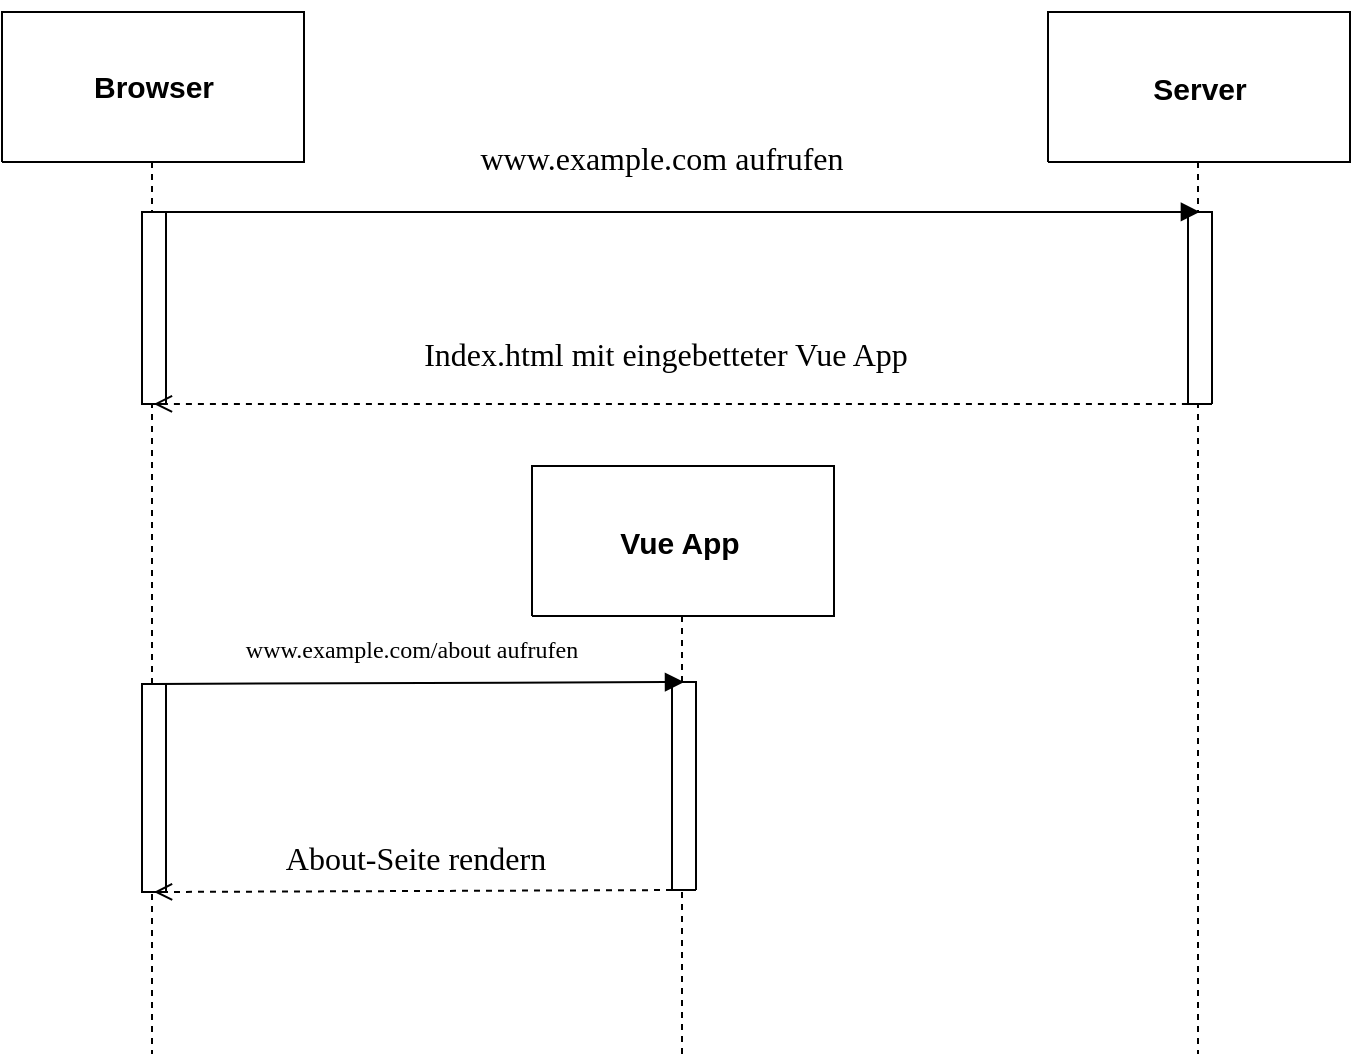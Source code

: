 <mxfile version="15.8.7" type="device"><diagram name="Zeichenblatt-1" id="Zeichenblatt-1"><mxGraphModel dx="918" dy="714" grid="1" gridSize="10" guides="1" tooltips="1" connect="1" arrows="1" fold="1" page="1" pageScale="1" pageWidth="827" pageHeight="1169" math="0" shadow="0"><root><mxCell id="0"/><mxCell id="1" value="Verbinder" parent="0"/><mxCell id="2" style="vsdxID=2;fillColor=#FFFFFF;gradientColor=none;shape=stencil(nZBLDoAgDERP0z3SIyjew0SURgSD+Lu9kMZoXLhwN9O+tukAlrNpJg1SzDH4QW/URgNYgZTkjA4UkwJUgGXng+6DX1zLfmoymdXo17xh5zmRJ6Q42BWCfc2oJfdAr+Yv+AP9Cb7OJ3H/2JG1HNGz/84klThPVCc=);labelBackgroundColor=none;rounded=0;html=1;whiteSpace=wrap;fontSize=14;" parent="1" vertex="1"><mxGeometry x="75" y="25" width="151" height="75" as="geometry"/></mxCell><mxCell id="3" style="vsdxID=3;fillColor=#FFFFFF;gradientColor=none;shape=stencil(nZBLDoAgDERP0z3SIyjew0SURgSD+Lu9kMZoXLhwN9O+tukAlrNpJg1SzDH4QW/URgNYgZTkjA4UkwJUgGXng+6DX1zLfmoymdXo17xh5zmRJ6Q42BWCfc2oJfdAr+Yv+AP9Cb7OJ3H/2JG1HNGz/84klThPVCc=);labelBackgroundColor=none;rounded=0;html=1;whiteSpace=wrap;" parent="2" vertex="1"><mxGeometry x="39" y="19" width="72" height="36" as="geometry"/></mxCell><mxCell id="4" style="vsdxID=4;fillColor=#FFFFFF;gradientColor=none;shape=stencil(1VFBDsIgEHwNRxKE+IJa/7GxSyFiaRa07e+FLImtB+/eZnZmdgkjTJcczCi0SpniHRc/ZCfMRWjtJ4fkc0HC9MJ0NhKOFJ/TwHyG6qzoEV91w8q5s6oRrTamJ8X8yl6gW9GoeZuVtgP9vUitElafJMUM2cfpEA1AI8pyRNoAYwuylBbEeTf+h2cV8Plm60Pglvb6dy1lxJWa/g0=);labelBackgroundColor=none;rounded=0;html=1;whiteSpace=wrap;" parent="2" vertex="1"><mxGeometry x="63" y="-5" width="24" height="1" as="geometry"/></mxCell><mxCell id="5" style="vsdxID=6;edgeStyle=none;dashed=1;startArrow=none;endArrow=none;startSize=5;endSize=5;spacingTop=0;spacingBottom=0;spacingLeft=0;spacingRight=0;verticalAlign=middle;html=1;labelBackgroundColor=#ffffff;rounded=0;" parent="2" edge="1"><mxGeometry relative="1" as="geometry"><Array as="points"/><mxPoint x="75" y="75" as="sourcePoint"/><mxPoint x="75" y="521" as="targetPoint"/></mxGeometry></mxCell><mxCell id="6" value="&lt;font style=&quot;font-size:16px;font-family:Calibri;color:#000000;direction:ltr;letter-spacing:0px;line-height:120%;opacity:1&quot;&gt;&lt;b&gt;Browser&lt;br/&gt;&lt;/b&gt;&lt;/font&gt;" style="text;vsdxID=2;fillColor=none;gradientColor=none;labelBackgroundColor=none;rounded=0;html=1;whiteSpace=wrap;verticalAlign=middle;align=center;strokeColor=none;;html=1;" parent="2" vertex="1"><mxGeometry y="-0.74" width="151.49" height="75.74" as="geometry"/></mxCell><mxCell id="MCsboe5Iml4aF1AkBJ6G-35" value="&lt;font color=&quot;#000000&quot; size=&quot;1&quot;&gt;&lt;b style=&quot;font-size: 15px&quot;&gt;Browser&lt;/b&gt;&lt;/font&gt;" style="rounded=0;whiteSpace=wrap;html=1;labelBackgroundColor=none;labelBorderColor=none;fontColor=#F19C99;strokeColor=none;" vertex="1" parent="2"><mxGeometry x="15.75" y="7" width="120" height="60" as="geometry"/></mxCell><mxCell id="7" style="vsdxID=7;fillColor=#FFFFFF;gradientColor=none;shape=stencil(nZBLDoAgDERP0z3SIyjew0SURgSD+Lu9kMZoXLhwN9O+tukAlrNpJg1SzDH4QW/URgNYgZTkjA4UkwJUgGXng+6DX1zLfmoymdXo17xh5zmRJ6Q42BWCfc2oJfdAr+Yv+AP9Cb7OJ3H/2JG1HNGz/84klThPVCc=);labelBackgroundColor=none;rounded=0;html=1;whiteSpace=wrap;" parent="1" vertex="1"><mxGeometry x="340" y="252" width="151" height="75" as="geometry"/></mxCell><mxCell id="8" style="vsdxID=8;fillColor=#FFFFFF;gradientColor=none;shape=stencil(nZBLDoAgDERP0z3SIyjew0SURgSD+Lu9kMZoXLhwN9O+tukAlrNpJg1SzDH4QW/URgNYgZTkjA4UkwJUgGXng+6DX1zLfmoymdXo17xh5zmRJ6Q42BWCfc2oJfdAr+Yv+AP9Cb7OJ3H/2JG1HNGz/84klThPVCc=);labelBackgroundColor=none;rounded=0;html=1;whiteSpace=wrap;" parent="7" vertex="1"><mxGeometry x="39" y="19" width="72" height="36" as="geometry"/></mxCell><mxCell id="9" style="vsdxID=9;fillColor=#FFFFFF;gradientColor=none;shape=stencil(1VFBDsIgEHwNRxKE+IJa/7GxSyFiaRa07e+FLImtB+/eZnZmdgkjTJcczCi0SpniHRc/ZCfMRWjtJ4fkc0HC9MJ0NhKOFJ/TwHyG6qzoEV91w8q5s6oRrTamJ8X8yl6gW9GoeZuVtgP9vUitElafJMUM2cfpEA1AI8pyRNoAYwuylBbEeTf+h2cV8Plm60Pglvb6dy1lxJWa/g0=);labelBackgroundColor=none;rounded=0;html=1;whiteSpace=wrap;" parent="7" vertex="1"><mxGeometry x="63" y="-5" width="24" height="1" as="geometry"/></mxCell><mxCell id="10" style="vsdxID=11;edgeStyle=none;dashed=1;startArrow=none;endArrow=none;startSize=5;endSize=5;spacingTop=0;spacingBottom=0;spacingLeft=0;spacingRight=0;verticalAlign=middle;html=1;labelBackgroundColor=#ffffff;rounded=0;" parent="7" edge="1"><mxGeometry relative="1" as="geometry"><Array as="points"/><mxPoint x="75" y="75" as="sourcePoint"/><mxPoint x="75" y="295" as="targetPoint"/></mxGeometry></mxCell><mxCell id="11" value="&lt;font style=&quot;font-size:16px;font-family:Calibri;color:#000000;direction:ltr;letter-spacing:0px;line-height:120%;opacity:1&quot;&gt;&lt;b&gt;Vue app&lt;br/&gt;&lt;/b&gt;&lt;/font&gt;" style="text;vsdxID=7;fillColor=none;gradientColor=none;labelBackgroundColor=none;rounded=0;html=1;whiteSpace=wrap;verticalAlign=middle;align=center;strokeColor=none;;html=1;" parent="7" vertex="1"><mxGeometry y="-0.74" width="151.49" height="75.74" as="geometry"/></mxCell><mxCell id="MCsboe5Iml4aF1AkBJ6G-43" value="&lt;font color=&quot;#000000&quot; size=&quot;1&quot;&gt;&lt;b style=&quot;font-size: 15px&quot;&gt;Vue App&lt;/b&gt;&lt;/font&gt;" style="rounded=0;whiteSpace=wrap;html=1;labelBackgroundColor=none;labelBorderColor=none;fontColor=#F19C99;strokeColor=none;" vertex="1" parent="7"><mxGeometry x="14" y="7.5" width="120" height="60" as="geometry"/></mxCell><mxCell id="12" style="vsdxID=108;fillColor=#FFFFFF;gradientColor=none;shape=stencil(nZBLDoAgDERP0z3SIyjew0SURgSD+Lu9kMZoXLhwN9O+tukAlrNpJg1SzDH4QW/URgNYgZTkjA4UkwJUgGXng+6DX1zLfmoymdXo17xh5zmRJ6Q42BWCfc2oJfdAr+Yv+AP9Cb7OJ3H/2JG1HNGz/84klThPVCc=);labelBackgroundColor=none;rounded=0;html=1;whiteSpace=wrap;" parent="1" vertex="1"><mxGeometry x="598" y="25" width="151" height="75" as="geometry"/></mxCell><mxCell id="13" style="vsdxID=109;fillColor=#FFFFFF;gradientColor=none;shape=stencil(nZBLDoAgDERP0z3SIyjew0SURgSD+Lu9kMZoXLhwN9O+tukAlrNpJg1SzDH4QW/URgNYgZTkjA4UkwJUgGXng+6DX1zLfmoymdXo17xh5zmRJ6Q42BWCfc2oJfdAr+Yv+AP9Cb7OJ3H/2JG1HNGz/84klThPVCc=);labelBackgroundColor=none;rounded=0;html=1;whiteSpace=wrap;" parent="12" vertex="1"><mxGeometry x="39" y="19" width="72" height="36" as="geometry"/></mxCell><mxCell id="14" style="vsdxID=110;fillColor=#FFFFFF;gradientColor=none;shape=stencil(1VFBDsIgEHwNRxKE+IJa/7GxSyFiaRa07e+FLImtB+/eZnZmdgkjTJcczCi0SpniHRc/ZCfMRWjtJ4fkc0HC9MJ0NhKOFJ/TwHyG6qzoEV91w8q5s6oRrTamJ8X8yl6gW9GoeZuVtgP9vUitElafJMUM2cfpEA1AI8pyRNoAYwuylBbEeTf+h2cV8Plm60Pglvb6dy1lxJWa/g0=);labelBackgroundColor=none;rounded=0;html=1;whiteSpace=wrap;" parent="12" vertex="1"><mxGeometry x="63" y="-5" width="24" height="1" as="geometry"/></mxCell><mxCell id="15" style="vsdxID=112;edgeStyle=none;dashed=1;startArrow=none;endArrow=none;startSize=5;endSize=5;spacingTop=0;spacingBottom=0;spacingLeft=0;spacingRight=0;verticalAlign=middle;html=1;labelBackgroundColor=#ffffff;rounded=0;" parent="12" edge="1"><mxGeometry relative="1" as="geometry"><Array as="points"/><mxPoint x="75" y="75" as="sourcePoint"/><mxPoint x="75" y="521" as="targetPoint"/></mxGeometry></mxCell><mxCell id="16" value="&lt;font style=&quot;font-size:16px;font-family:Calibri;color:#000000;direction:ltr;letter-spacing:0px;line-height:120%;opacity:1&quot;&gt;&lt;b&gt;Server&lt;br/&gt;&lt;/b&gt;&lt;/font&gt;" style="text;vsdxID=108;fillColor=none;gradientColor=none;labelBackgroundColor=none;rounded=0;html=1;whiteSpace=wrap;verticalAlign=middle;align=center;strokeColor=none;;html=1;" parent="12" vertex="1"><mxGeometry y="-0.74" width="151.49" height="75.74" as="geometry"/></mxCell><mxCell id="MCsboe5Iml4aF1AkBJ6G-42" value="&lt;font color=&quot;#000000&quot; size=&quot;1&quot;&gt;&lt;b style=&quot;font-size: 15px&quot;&gt;Server&lt;/b&gt;&lt;/font&gt;" style="rounded=0;whiteSpace=wrap;html=1;labelBackgroundColor=none;labelBorderColor=none;fontColor=#F19C99;strokeColor=none;" vertex="1" parent="12"><mxGeometry x="15.75" y="7.5" width="120" height="60" as="geometry"/></mxCell><mxCell id="17" style="vsdxID=113;rotation=270;fillColor=#FFFFFF;gradientColor=none;shape=stencil(nZBLDoAgDERP0z3SIyjew0SURgSD+Lu9kMZoXLhwN9O+tukAlrNpJg1SzDH4QW/URgNYgZTkjA4UkwJUgGXng+6DX1zLfmoymdXo17xh5zmRJ6Q42BWCfc2oJfdAr+Yv+AP9Cb7OJ3H/2JG1HNGz/84klThPVCc=);labelBackgroundColor=none;rounded=0;html=1;whiteSpace=wrap;" parent="1" vertex="1"><mxGeometry x="103" y="167" width="96" height="12" as="geometry"/></mxCell><mxCell id="18" style="vsdxID=114;rotation=270;fillColor=#FFFFFF;gradientColor=none;shape=stencil(nZBLDoAgDERP0z3SIyjew0SURgSD+Lu9kMZoXLhwN9O+tukAlrNpJg1SzDH4QW/URgNYgZTkjA4UkwJUgGXng+6DX1zLfmoymdXo17xh5zmRJ6Q42BWCfc2oJfdAr+Yv+AP9Cb7OJ3H/2JG1HNGz/84klThPVCc=);labelBackgroundColor=none;rounded=0;html=1;whiteSpace=wrap;" parent="1" vertex="1"><mxGeometry x="626" y="167" width="96" height="12" as="geometry"/></mxCell><mxCell id="19" value="&lt;font style=&quot;font-size: 16px ; font-family: &amp;#34;calibri&amp;#34; ; color: #000000 ; direction: ltr ; letter-spacing: 0px ; line-height: 120% ; opacity: 1&quot;&gt;www.example.com aufrufen&lt;br&gt;&lt;/font&gt;" style="verticalAlign=middle;align=center;vsdxID=117;fillColor=none;gradientColor=none;shape=stencil(nZBLDoAgDERP0z3SIyjew0SURgSD+Lu9kMZoXLhwN9O+tukAlrNpJg1SzDH4QW/URgNYgZTkjA4UkwJUgGXng+6DX1zLfmoymdXo17xh5zmRJ6Q42BWCfc2oJfdAr+Yv+AP9Cb7OJ3H/2JG1HNGz/84klThPVCc=);strokeColor=none;labelBackgroundColor=none;rounded=0;html=1;whiteSpace=wrap;" parent="1" vertex="1"><mxGeometry x="270" y="78" width="270" height="40" as="geometry"/></mxCell><mxCell id="20" value="&lt;font style=&quot;font-size: 16px ; font-family: &amp;#34;calibri&amp;#34; ; color: #000000 ; direction: ltr ; letter-spacing: 0px ; line-height: 120% ; opacity: 1&quot;&gt;Index.html mit eingebetteter Vue App&lt;br&gt;&lt;/font&gt;" style="verticalAlign=middle;align=center;vsdxID=118;fillColor=none;gradientColor=none;shape=stencil(nZBLDoAgDERP0z3SIyjew0SURgSD+Lu9kMZoXLhwN9O+tukAlrNpJg1SzDH4QW/URgNYgZTkjA4UkwJUgGXng+6DX1zLfmoymdXo17xh5zmRJ6Q42BWCfc2oJfdAr+Yv+AP9Cb7OJ3H/2JG1HNGz/84klThPVCc=);strokeColor=none;labelBackgroundColor=none;rounded=0;html=1;whiteSpace=wrap;" parent="1" vertex="1"><mxGeometry x="270" y="178" width="274" height="35" as="geometry"/></mxCell><mxCell id="21" style="vsdxID=120;rotation=270;fillColor=#FFFFFF;gradientColor=none;shape=stencil(nZBLDoAgDERP0z3SIyjew0SURgSD+Lu9kMZoXLhwN9O+tukAlrNpJg1SzDH4QW/URgNYgZTkjA4UkwJUgGXng+6DX1zLfmoymdXo17xh5zmRJ6Q42BWCfc2oJfdAr+Yv+AP9Cb7OJ3H/2JG1HNGz/84klThPVCc=);labelBackgroundColor=none;rounded=0;html=1;whiteSpace=wrap;" parent="1" vertex="1"><mxGeometry x="99" y="407" width="104" height="12" as="geometry"/></mxCell><mxCell id="22" style="vsdxID=123;rotation=270;fillColor=#FFFFFF;gradientColor=none;shape=stencil(nZBLDoAgDERP0z3SIyjew0SURgSD+Lu9kMZoXLhwN9O+tukAlrNpJg1SzDH4QW/URgNYgZTkjA4UkwJUgGXng+6DX1zLfmoymdXo17xh5zmRJ6Q42BWCfc2oJfdAr+Yv+AP9Cb7OJ3H/2JG1HNGz/84klThPVCc=);labelBackgroundColor=none;rounded=0;html=1;whiteSpace=wrap;" parent="1" vertex="1"><mxGeometry x="364" y="406" width="104" height="12" as="geometry"/></mxCell><mxCell id="23" value="&lt;font style=&quot;font-size: 12px ; font-family: &amp;#34;calibri&amp;#34; ; color: #000000 ; direction: ltr ; letter-spacing: 0px ; line-height: 120% ; opacity: 1&quot;&gt;www.example.com/about aufrufen&lt;br&gt;&lt;/font&gt;" style="verticalAlign=middle;align=center;vsdxID=125;fillColor=none;gradientColor=none;shape=stencil(nZBLDoAgDERP0z3SIyjew0SURgSD+Lu9kMZoXLhwN9O+tukAlrNpJg1SzDH4QW/URgNYgZTkjA4UkwJUgGXng+6DX1zLfmoymdXo17xh5zmRJ6Q42BWCfc2oJfdAr+Yv+AP9Cb7OJ3H/2JG1HNGz/84klThPVCc=);strokeColor=none;labelBackgroundColor=none;rounded=0;html=1;whiteSpace=wrap;" parent="1" vertex="1"><mxGeometry x="170" y="333" width="220" height="21" as="geometry"/></mxCell><mxCell id="24" value="&lt;font style=&quot;font-size: 16px ; font-family: &amp;#34;calibri&amp;#34; ; color: #000000 ; direction: ltr ; letter-spacing: 0px ; line-height: 120% ; opacity: 1&quot;&gt;About-Seite rendern&lt;br&gt;&lt;/font&gt;" style="verticalAlign=middle;align=center;vsdxID=126;fillColor=none;gradientColor=none;shape=stencil(nZBLDoAgDERP0z3SIyjew0SURgSD+Lu9kMZoXLhwN9O+tukAlrNpJg1SzDH4QW/URgNYgZTkjA4UkwJUgGXng+6DX1zLfmoymdXo17xh5zmRJ6Q42BWCfc2oJfdAr+Yv+AP9Cb7OJ3H/2JG1HNGz/84klThPVCc=);strokeColor=none;labelBackgroundColor=none;rounded=0;html=1;whiteSpace=wrap;" parent="1" vertex="1"><mxGeometry x="180" y="438" width="204" height="20" as="geometry"/></mxCell><mxCell id="25" parent="1" vertex="1"><mxGeometry x="416" y="360" as="geometry"/></mxCell><mxCell id="26" style="vsdxID=122;edgeStyle=none;startArrow=none;endArrow=block;startSize=2;endSize=7;spacingTop=0;spacingBottom=0;spacingLeft=0;spacingRight=0;verticalAlign=middle;html=1;labelBackgroundColor=#ffffff;rounded=0;exitX=0.503;exitY=4.48;exitDx=0;exitDy=0;exitPerimeter=0;" parent="1" source="2" target="25" edge="1"><mxGeometry relative="1" as="geometry"><mxPoint x="-1" as="offset"/><Array as="points"/></mxGeometry></mxCell><mxCell id="27" style="vsdxID=115;edgeStyle=none;startArrow=none;endArrow=block;startSize=2;endSize=7;spacingTop=0;spacingBottom=0;spacingLeft=0;spacingRight=0;verticalAlign=middle;html=1;labelBackgroundColor=#ffffff;rounded=0;exitX=0.503;exitY=1.333;exitDx=0;exitDy=0;exitPerimeter=0;entryX=0.503;entryY=1.333;entryDx=0;entryDy=0;entryPerimeter=0;" parent="1" source="2" target="12" edge="1"><mxGeometry relative="1" as="geometry"><mxPoint as="offset"/><Array as="points"/></mxGeometry></mxCell><mxCell id="28" style="vsdxID=116;edgeStyle=none;dashed=1;startArrow=none;endArrow=open;startSize=2;endSize=7;spacingTop=0;spacingBottom=0;spacingLeft=0;spacingRight=0;verticalAlign=middle;html=1;labelBackgroundColor=#ffffff;rounded=0;exitX=0.503;exitY=2.613;exitDx=0;exitDy=0;exitPerimeter=0;entryX=0.503;entryY=2.613;entryDx=0;entryDy=0;entryPerimeter=0;" parent="1" source="12" target="2" edge="1"><mxGeometry relative="1" as="geometry"><mxPoint x="-1" as="offset"/><Array as="points"/></mxGeometry></mxCell><mxCell id="29" style="vsdxID=124;edgeStyle=none;dashed=1;startArrow=none;endArrow=open;startSize=2;endSize=7;spacingTop=0;spacingBottom=0;spacingLeft=0;spacingRight=0;verticalAlign=middle;html=1;labelBackgroundColor=#ffffff;rounded=0;" parent="1" edge="1"><mxGeometry relative="1" as="geometry"><mxPoint as="offset"/><Array as="points"/><mxPoint x="416" y="464" as="sourcePoint"/><mxPoint x="151" y="465" as="targetPoint"/></mxGeometry></mxCell></root></mxGraphModel></diagram></mxfile>
